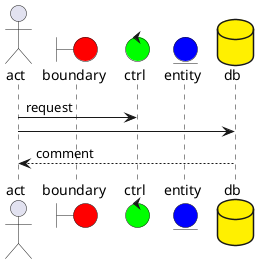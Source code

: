 
'时序图

@startuml
'comment
'comment
'-实线
'--虚线

actor act
boundary boundary #ff0000
control ctrl    #00ff00
entity entity #0000ff
database db #fff000

act -> ctrl:request
act -> db
db -->  act: comment

@enduml